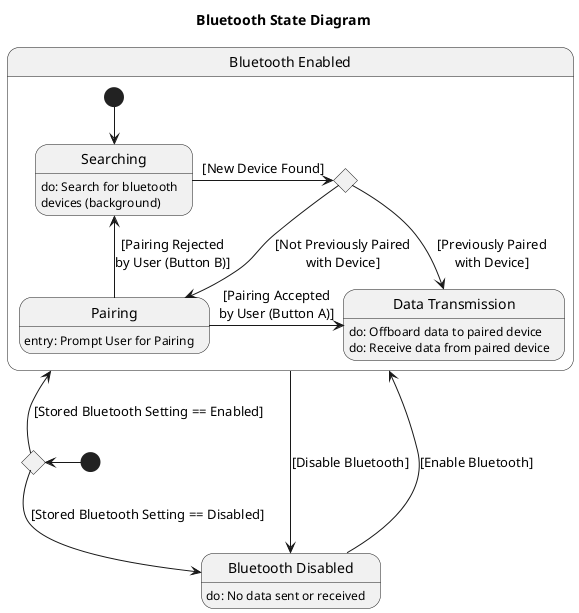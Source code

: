 @startuml

skinparam shadowing false

title Bluetooth State Diagram

state "Bluetooth Enabled" as E{

    state Choice1 <<choice>> 
    state "Searching" as S : do: Search for bluetooth\ndevices (background)
    state "Pairing" as P: entry: Prompt User for Pairing
    state "Data Transmission" as T : do: Offboard data to paired device\ndo: Receive data from paired device

    [*] -down-> S
    S -right-> Choice1 : [New Device Found]
    Choice1 -down-> T : [Previously Paired\nwith Device]
    Choice1 -down-> P : [Not Previously Paired\nwith Device]
    P -up-> S : [Pairing Rejected\nby User (Button B)]
    P -right-> T : [Pairing Accepted\nby User (Button A)]
}



state "Bluetooth Disabled" as D : do: No data sent or received
state Choice2 <<choice>> 

[*] -left-> Choice2
Choice2 -up-> E : [Stored Bluetooth Setting == Enabled]
Choice2 -down-> D : [Stored Bluetooth Setting == Disabled]
E -down-> D : [Disable Bluetooth]
D -up-> E : [Enable Bluetooth]


@enduml